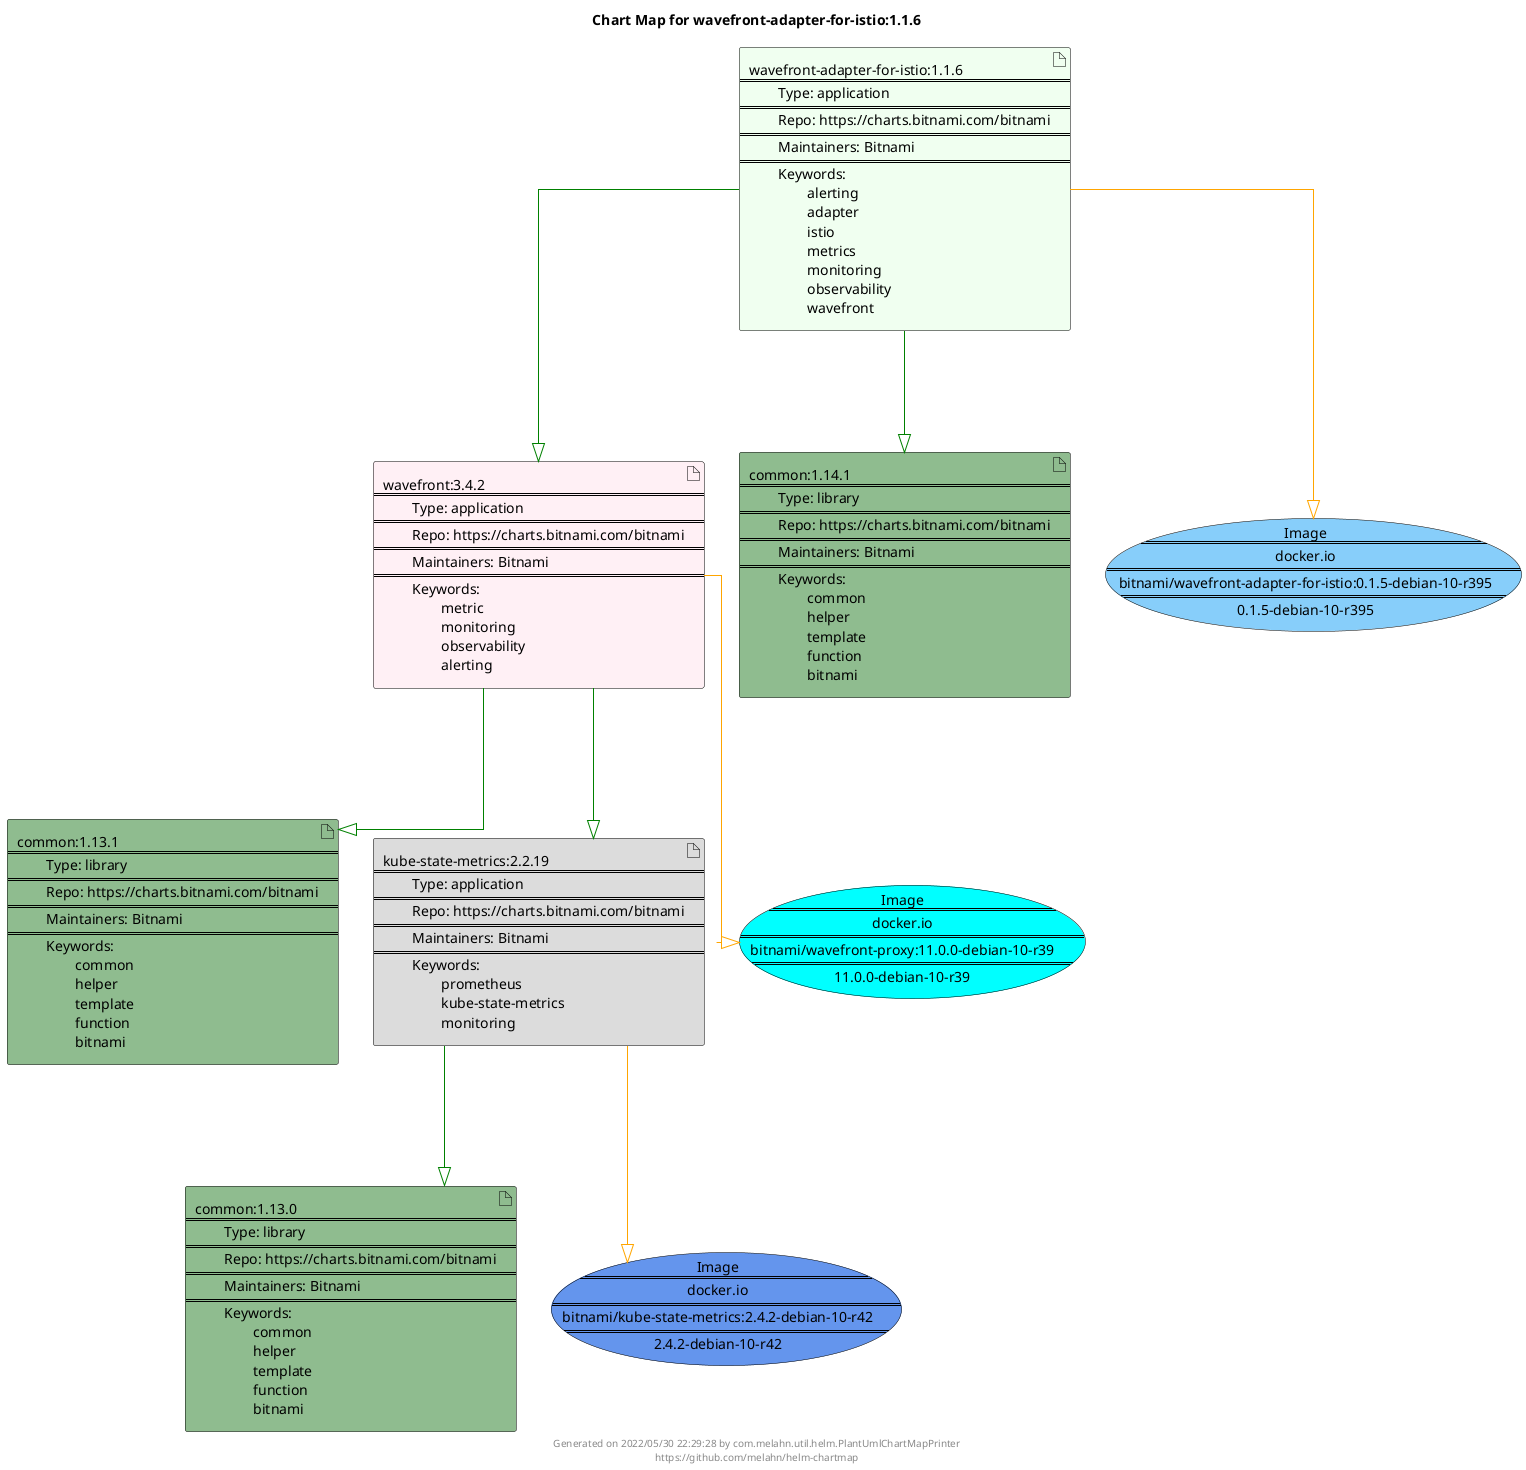 @startuml
skinparam linetype ortho
skinparam backgroundColor white
skinparam usecaseBorderColor black
skinparam usecaseArrowColor LightSlateGray
skinparam artifactBorderColor black
skinparam artifactArrowColor LightSlateGray

title Chart Map for wavefront-adapter-for-istio:1.1.6

'There are 6 referenced Helm Charts
artifact "common:1.13.1\n====\n\tType: library\n====\n\tRepo: https://charts.bitnami.com/bitnami\n====\n\tMaintainers: Bitnami\n====\n\tKeywords: \n\t\tcommon\n\t\thelper\n\t\ttemplate\n\t\tfunction\n\t\tbitnami" as common_1_13_1 #DarkSeaGreen
artifact "common:1.13.0\n====\n\tType: library\n====\n\tRepo: https://charts.bitnami.com/bitnami\n====\n\tMaintainers: Bitnami\n====\n\tKeywords: \n\t\tcommon\n\t\thelper\n\t\ttemplate\n\t\tfunction\n\t\tbitnami" as common_1_13_0 #DarkSeaGreen
artifact "kube-state-metrics:2.2.19\n====\n\tType: application\n====\n\tRepo: https://charts.bitnami.com/bitnami\n====\n\tMaintainers: Bitnami\n====\n\tKeywords: \n\t\tprometheus\n\t\tkube-state-metrics\n\t\tmonitoring" as kube_state_metrics_2_2_19 #Gainsboro
artifact "wavefront:3.4.2\n====\n\tType: application\n====\n\tRepo: https://charts.bitnami.com/bitnami\n====\n\tMaintainers: Bitnami\n====\n\tKeywords: \n\t\tmetric\n\t\tmonitoring\n\t\tobservability\n\t\talerting" as wavefront_3_4_2 #LavenderBlush
artifact "wavefront-adapter-for-istio:1.1.6\n====\n\tType: application\n====\n\tRepo: https://charts.bitnami.com/bitnami\n====\n\tMaintainers: Bitnami\n====\n\tKeywords: \n\t\talerting\n\t\tadapter\n\t\tistio\n\t\tmetrics\n\t\tmonitoring\n\t\tobservability\n\t\twavefront" as wavefront_adapter_for_istio_1_1_6 #HoneyDew
artifact "common:1.14.1\n====\n\tType: library\n====\n\tRepo: https://charts.bitnami.com/bitnami\n====\n\tMaintainers: Bitnami\n====\n\tKeywords: \n\t\tcommon\n\t\thelper\n\t\ttemplate\n\t\tfunction\n\t\tbitnami" as common_1_14_1 #DarkSeaGreen

'There are 3 referenced Docker Images
usecase "Image\n====\ndocker.io\n====\nbitnami/wavefront-proxy:11.0.0-debian-10-r39\n====\n11.0.0-debian-10-r39" as docker_io_bitnami_wavefront_proxy_11_0_0_debian_10_r39 #Cyan
usecase "Image\n====\ndocker.io\n====\nbitnami/wavefront-adapter-for-istio:0.1.5-debian-10-r395\n====\n0.1.5-debian-10-r395" as docker_io_bitnami_wavefront_adapter_for_istio_0_1_5_debian_10_r395 #LightSkyBlue
usecase "Image\n====\ndocker.io\n====\nbitnami/kube-state-metrics:2.4.2-debian-10-r42\n====\n2.4.2-debian-10-r42" as docker_io_bitnami_kube_state_metrics_2_4_2_debian_10_r42 #CornflowerBlue

'Chart Dependencies
wavefront_adapter_for_istio_1_1_6--[#green]-|>wavefront_3_4_2
wavefront_3_4_2--[#green]-|>kube_state_metrics_2_2_19
kube_state_metrics_2_2_19--[#green]-|>common_1_13_0
wavefront_3_4_2--[#green]-|>common_1_13_1
wavefront_adapter_for_istio_1_1_6--[#green]-|>common_1_14_1
kube_state_metrics_2_2_19--[#orange]-|>docker_io_bitnami_kube_state_metrics_2_4_2_debian_10_r42
wavefront_3_4_2--[#orange]-|>docker_io_bitnami_wavefront_proxy_11_0_0_debian_10_r39
wavefront_adapter_for_istio_1_1_6--[#orange]-|>docker_io_bitnami_wavefront_adapter_for_istio_0_1_5_debian_10_r395

center footer Generated on 2022/05/30 22:29:28 by com.melahn.util.helm.PlantUmlChartMapPrinter\nhttps://github.com/melahn/helm-chartmap
@enduml
